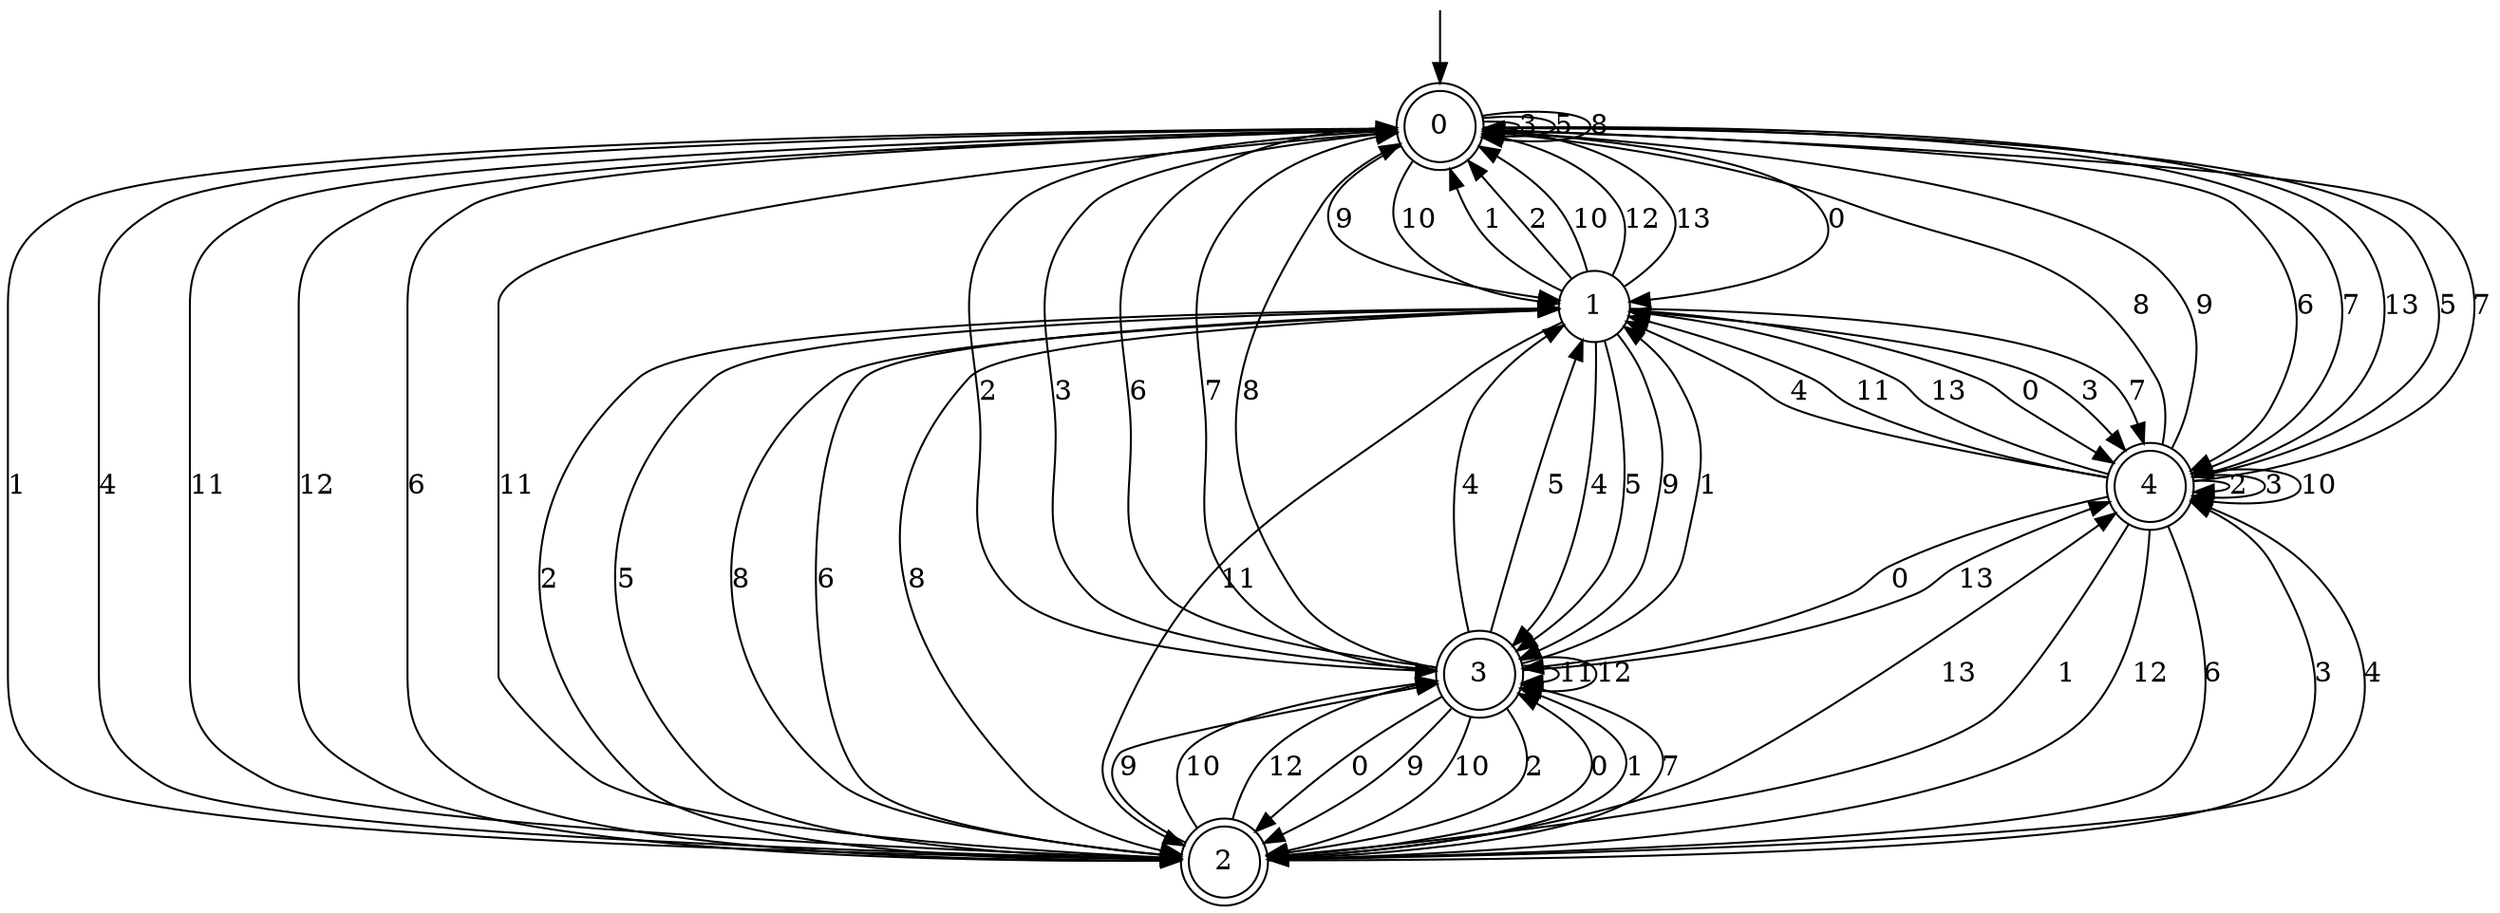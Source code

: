 digraph g {

	s0 [shape="doublecircle" label="0"];
	s1 [shape="circle" label="1"];
	s2 [shape="doublecircle" label="2"];
	s3 [shape="doublecircle" label="3"];
	s4 [shape="doublecircle" label="4"];
	s0 -> s1 [label="0"];
	s0 -> s2 [label="1"];
	s0 -> s3 [label="2"];
	s0 -> s0 [label="3"];
	s0 -> s2 [label="4"];
	s0 -> s0 [label="5"];
	s0 -> s4 [label="6"];
	s0 -> s4 [label="7"];
	s0 -> s0 [label="8"];
	s0 -> s1 [label="9"];
	s0 -> s1 [label="10"];
	s0 -> s2 [label="11"];
	s0 -> s2 [label="12"];
	s0 -> s4 [label="13"];
	s1 -> s4 [label="0"];
	s1 -> s0 [label="1"];
	s1 -> s0 [label="2"];
	s1 -> s4 [label="3"];
	s1 -> s3 [label="4"];
	s1 -> s3 [label="5"];
	s1 -> s2 [label="6"];
	s1 -> s4 [label="7"];
	s1 -> s2 [label="8"];
	s1 -> s3 [label="9"];
	s1 -> s0 [label="10"];
	s1 -> s2 [label="11"];
	s1 -> s0 [label="12"];
	s1 -> s0 [label="13"];
	s2 -> s3 [label="0"];
	s2 -> s3 [label="1"];
	s2 -> s1 [label="2"];
	s2 -> s4 [label="3"];
	s2 -> s4 [label="4"];
	s2 -> s1 [label="5"];
	s2 -> s0 [label="6"];
	s2 -> s3 [label="7"];
	s2 -> s1 [label="8"];
	s2 -> s3 [label="9"];
	s2 -> s3 [label="10"];
	s2 -> s0 [label="11"];
	s2 -> s3 [label="12"];
	s2 -> s4 [label="13"];
	s3 -> s2 [label="0"];
	s3 -> s1 [label="1"];
	s3 -> s2 [label="2"];
	s3 -> s0 [label="3"];
	s3 -> s1 [label="4"];
	s3 -> s1 [label="5"];
	s3 -> s0 [label="6"];
	s3 -> s0 [label="7"];
	s3 -> s0 [label="8"];
	s3 -> s2 [label="9"];
	s3 -> s2 [label="10"];
	s3 -> s3 [label="11"];
	s3 -> s3 [label="12"];
	s3 -> s4 [label="13"];
	s4 -> s3 [label="0"];
	s4 -> s2 [label="1"];
	s4 -> s4 [label="2"];
	s4 -> s4 [label="3"];
	s4 -> s1 [label="4"];
	s4 -> s0 [label="5"];
	s4 -> s2 [label="6"];
	s4 -> s0 [label="7"];
	s4 -> s0 [label="8"];
	s4 -> s0 [label="9"];
	s4 -> s4 [label="10"];
	s4 -> s1 [label="11"];
	s4 -> s2 [label="12"];
	s4 -> s1 [label="13"];

__start0 [label="" shape="none" width="0" height="0"];
__start0 -> s0;

}
